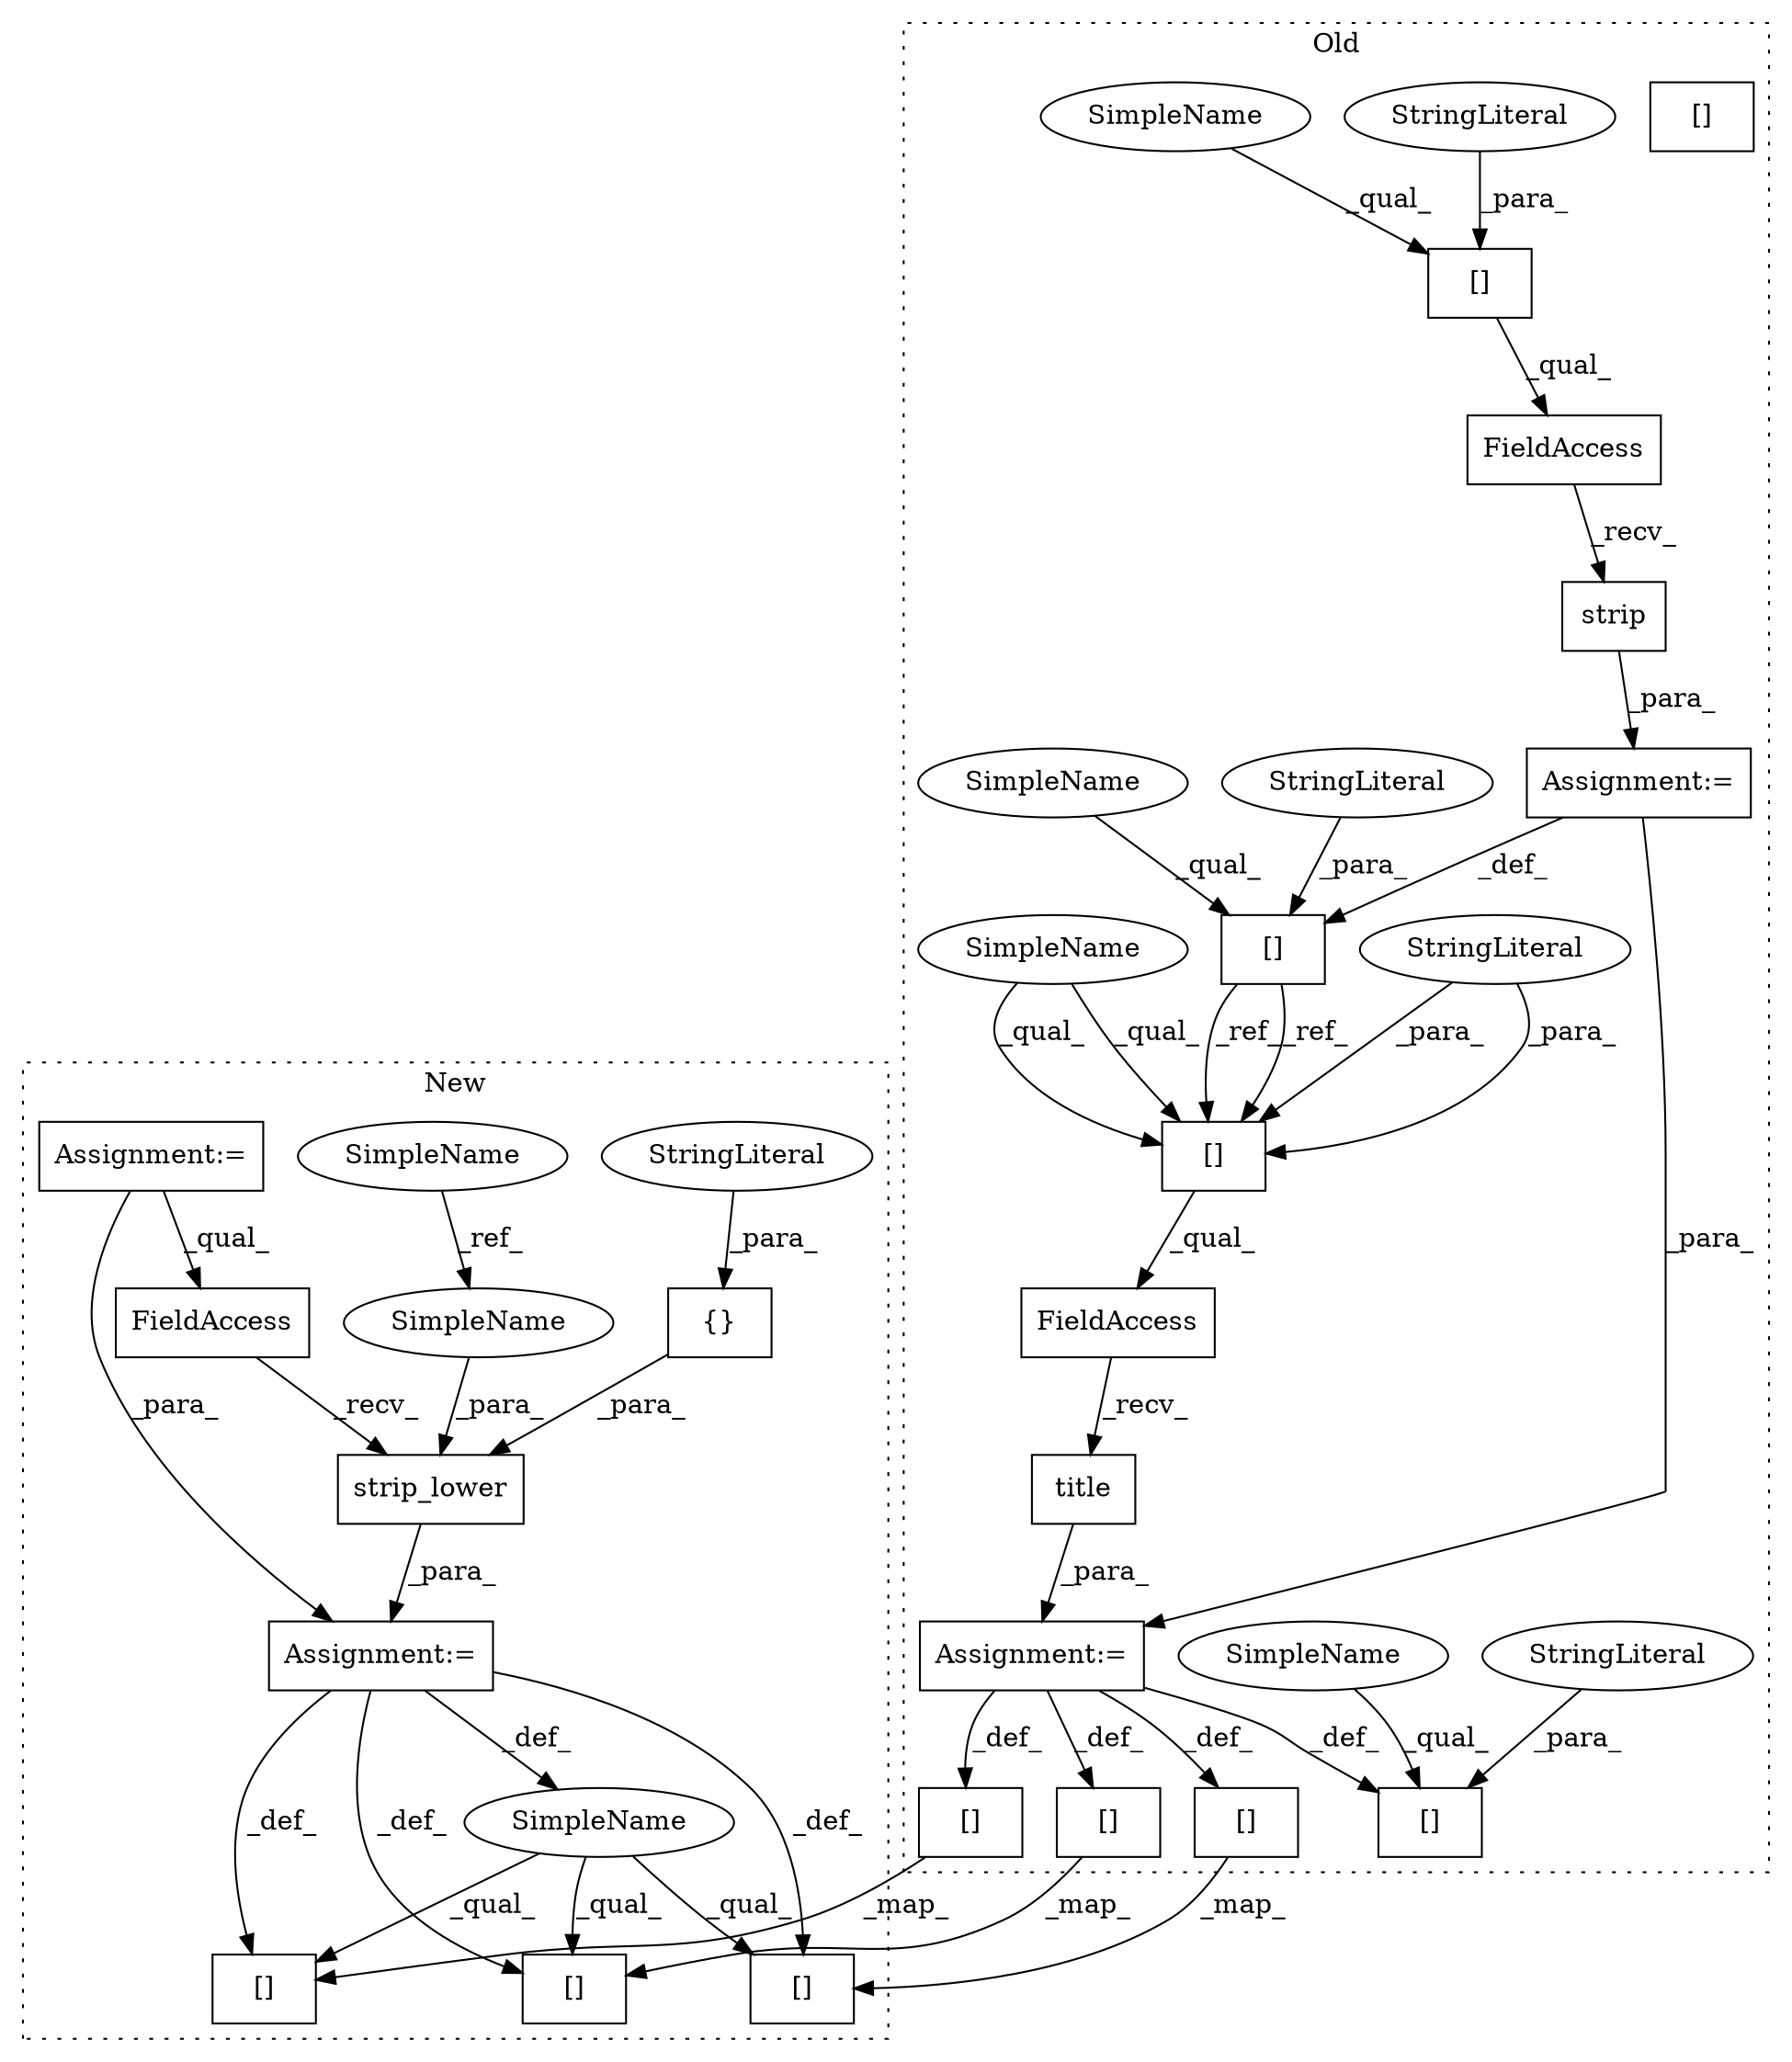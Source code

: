 digraph G {
subgraph cluster0 {
1 [label="[]" a="2" s="10017,10044" l="15,1" shape="box"];
4 [label="StringLiteral" a="45" s="10032" l="12" shape="ellipse"];
5 [label="[]" a="2" s="10124,10151" l="15,1" shape="box"];
7 [label="StringLiteral" a="45" s="10139" l="12" shape="ellipse"];
9 [label="[]" a="2" s="10046,10073" l="15,1" shape="box"];
10 [label="StringLiteral" a="45" s="10061" l="12" shape="ellipse"];
11 [label="strip" a="32" s="10082" l="7" shape="box"];
13 [label="title" a="32" s="10160" l="7" shape="box"];
14 [label="Assignment:=" a="7" s="10045" l="1" shape="box"];
15 [label="[]" a="2" s="10095,10122" l="15,1" shape="box"];
16 [label="FieldAccess" a="22" s="10124" l="35" shape="box"];
17 [label="FieldAccess" a="22" s="10046" l="35" shape="box"];
19 [label="Assignment:=" a="7" s="10123" l="1" shape="box"];
20 [label="StringLiteral" a="45" s="10110" l="12" shape="ellipse"];
21 [label="[]" a="2" s="10432,10462" l="15,1" shape="box"];
25 [label="[]" a="2" s="10553,10578" l="15,1" shape="box"];
28 [label="[]" a="2" s="10640,10669" l="15,1" shape="box"];
29 [label="[]" a="2" s="10124,10151" l="15,1" shape="box"];
31 [label="SimpleName" a="42" s="10046" l="14" shape="ellipse"];
32 [label="SimpleName" a="42" s="10017" l="14" shape="ellipse"];
33 [label="SimpleName" a="42" s="10095" l="14" shape="ellipse"];
34 [label="SimpleName" a="42" s="10124" l="14" shape="ellipse"];
label = "Old";
style="dotted";
}
subgraph cluster1 {
2 [label="strip_lower" a="32" s="9356,9409" l="12,1" shape="box"];
3 [label="{}" a="4" s="9395,9408" l="1,1" shape="box"];
6 [label="StringLiteral" a="45" s="9396" l="12" shape="ellipse"];
8 [label="SimpleName" a="42" s="9259" l="14" shape="ellipse"];
12 [label="FieldAccess" a="22" s="9343" l="12" shape="box"];
18 [label="Assignment:=" a="7" s="9342" l="1" shape="box"];
22 [label="[]" a="2" s="9675,9705" l="15,1" shape="box"];
23 [label="SimpleName" a="42" s="9328" l="14" shape="ellipse"];
24 [label="[]" a="2" s="9796,9821" l="15,1" shape="box"];
26 [label="Assignment:=" a="7" s="9249" l="4" shape="box"];
27 [label="[]" a="2" s="9883,9912" l="15,1" shape="box"];
30 [label="SimpleName" a="42" s="9368" l="14" shape="ellipse"];
label = "New";
style="dotted";
}
1 -> 29 [label="_ref_"];
1 -> 29 [label="_ref_"];
2 -> 18 [label="_para_"];
3 -> 2 [label="_para_"];
4 -> 1 [label="_para_"];
6 -> 3 [label="_para_"];
7 -> 29 [label="_para_"];
7 -> 29 [label="_para_"];
8 -> 30 [label="_ref_"];
9 -> 17 [label="_qual_"];
10 -> 9 [label="_para_"];
11 -> 14 [label="_para_"];
12 -> 2 [label="_recv_"];
13 -> 19 [label="_para_"];
14 -> 1 [label="_def_"];
14 -> 19 [label="_para_"];
16 -> 13 [label="_recv_"];
17 -> 11 [label="_recv_"];
18 -> 22 [label="_def_"];
18 -> 24 [label="_def_"];
18 -> 27 [label="_def_"];
18 -> 23 [label="_def_"];
19 -> 15 [label="_def_"];
19 -> 28 [label="_def_"];
19 -> 25 [label="_def_"];
19 -> 21 [label="_def_"];
20 -> 15 [label="_para_"];
21 -> 22 [label="_map_"];
23 -> 24 [label="_qual_"];
23 -> 22 [label="_qual_"];
23 -> 27 [label="_qual_"];
25 -> 24 [label="_map_"];
26 -> 18 [label="_para_"];
26 -> 12 [label="_qual_"];
28 -> 27 [label="_map_"];
29 -> 16 [label="_qual_"];
30 -> 2 [label="_para_"];
31 -> 9 [label="_qual_"];
32 -> 1 [label="_qual_"];
33 -> 15 [label="_qual_"];
34 -> 29 [label="_qual_"];
34 -> 29 [label="_qual_"];
}